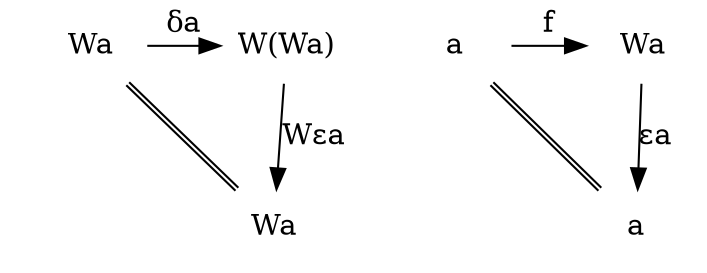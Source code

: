 digraph {
  node [shape=plaintext]

  WaL1 [label="Wa"]
  WaR1 [label="Wa"]
  WWa1 [label="W(Wa)"]
  dummy1 [style=invis]

  { rank=same WaL1 WWa1 }

  WaL1 -> WWa1 [label="δa"]
  WWa1 -> WaR1 [label="Wεa"]
  WaL1 -> WaR1 [label="" color="black:black" arrowhead=none]
  WaL1 -> dummy1 [style=invis]

  aL2 [label="a"]
  aR2 [label="a"]
  Wa2 [label="Wa"]
  dummy2 [style=invis]

  { rank=same aL2 Wa2 }

  aL2 -> Wa2 [label="f"]
  Wa2 -> aR2 [label="εa"]
  aL2 -> aR2 [label="" color="black:black" arrowhead=none]
  aL2 -> dummy2 [style=invis]
}
